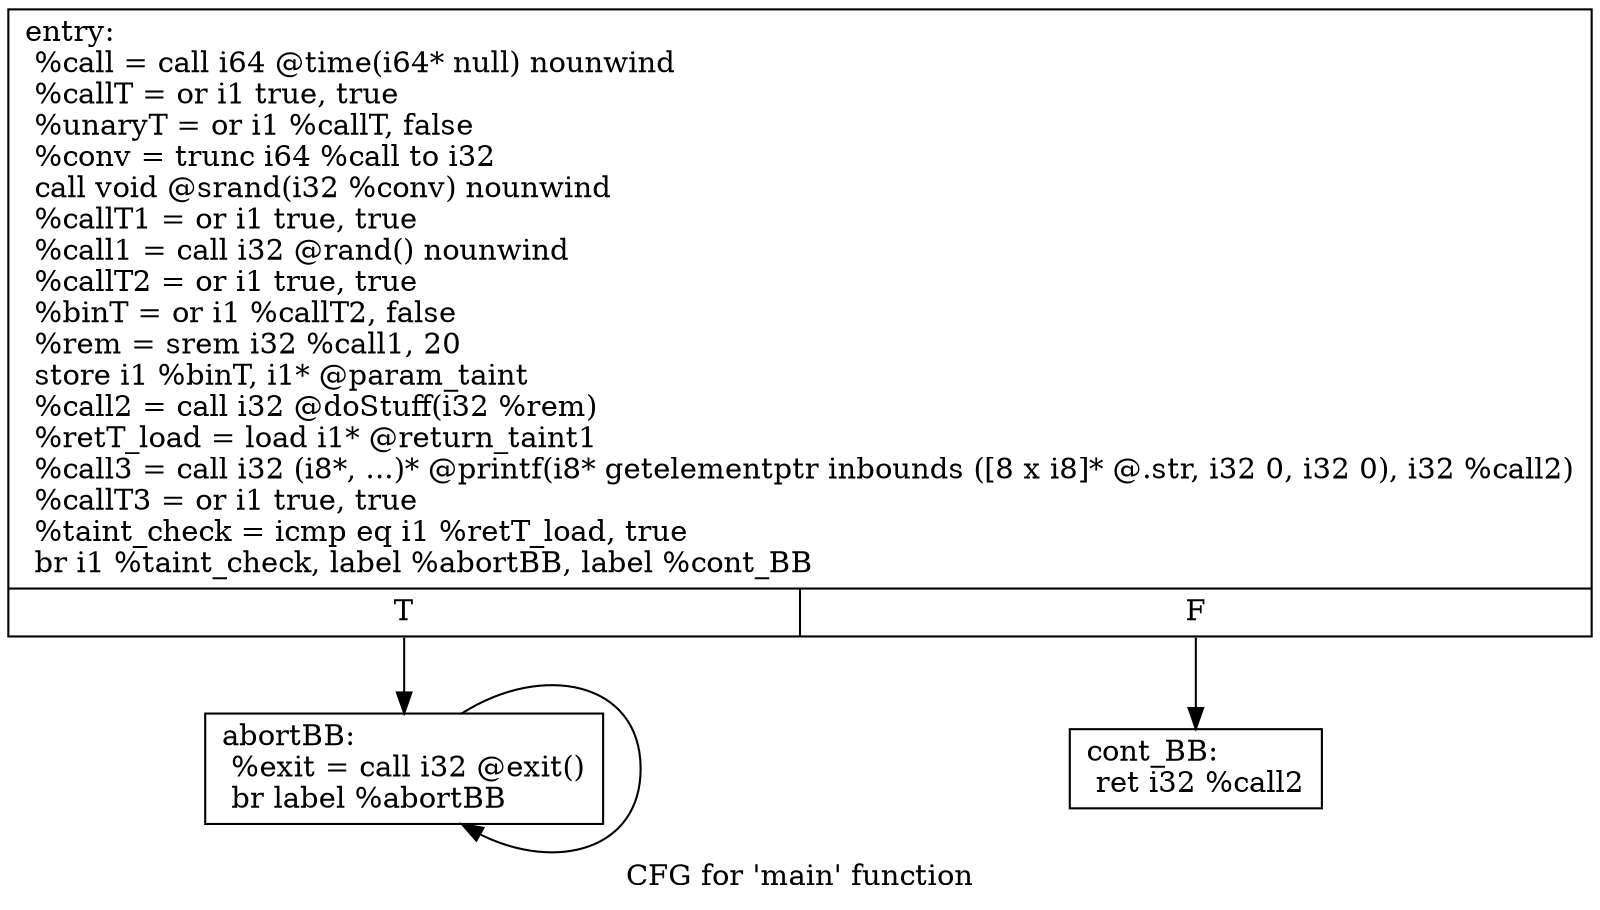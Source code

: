 digraph "CFG for 'main' function" {
	label="CFG for 'main' function";

	Node0x24809d0 [shape=record,label="{entry:\l  %call = call i64 @time(i64* null) nounwind\l  %callT = or i1 true, true\l  %unaryT = or i1 %callT, false\l  %conv = trunc i64 %call to i32\l  call void @srand(i32 %conv) nounwind\l  %callT1 = or i1 true, true\l  %call1 = call i32 @rand() nounwind\l  %callT2 = or i1 true, true\l  %binT = or i1 %callT2, false\l  %rem = srem i32 %call1, 20\l  store i1 %binT, i1* @param_taint\l  %call2 = call i32 @doStuff(i32 %rem)\l  %retT_load = load i1* @return_taint1\l  %call3 = call i32 (i8*, ...)* @printf(i8* getelementptr inbounds ([8 x i8]* @.str, i32 0, i32 0), i32 %call2)\l  %callT3 = or i1 true, true\l  %taint_check = icmp eq i1 %retT_load, true\l  br i1 %taint_check, label %abortBB, label %cont_BB\l|{<s0>T|<s1>F}}"];
	Node0x24809d0:s0 -> Node0x2484ab0;
	Node0x24809d0:s1 -> Node0x24836f0;
	Node0x24836f0 [shape=record,label="{cont_BB:                                          \l  ret i32 %call2\l}"];
	Node0x2484ab0 [shape=record,label="{abortBB:                                          \l  %exit = call i32 @exit()\l  br label %abortBB\l}"];
	Node0x2484ab0 -> Node0x2484ab0;
}
